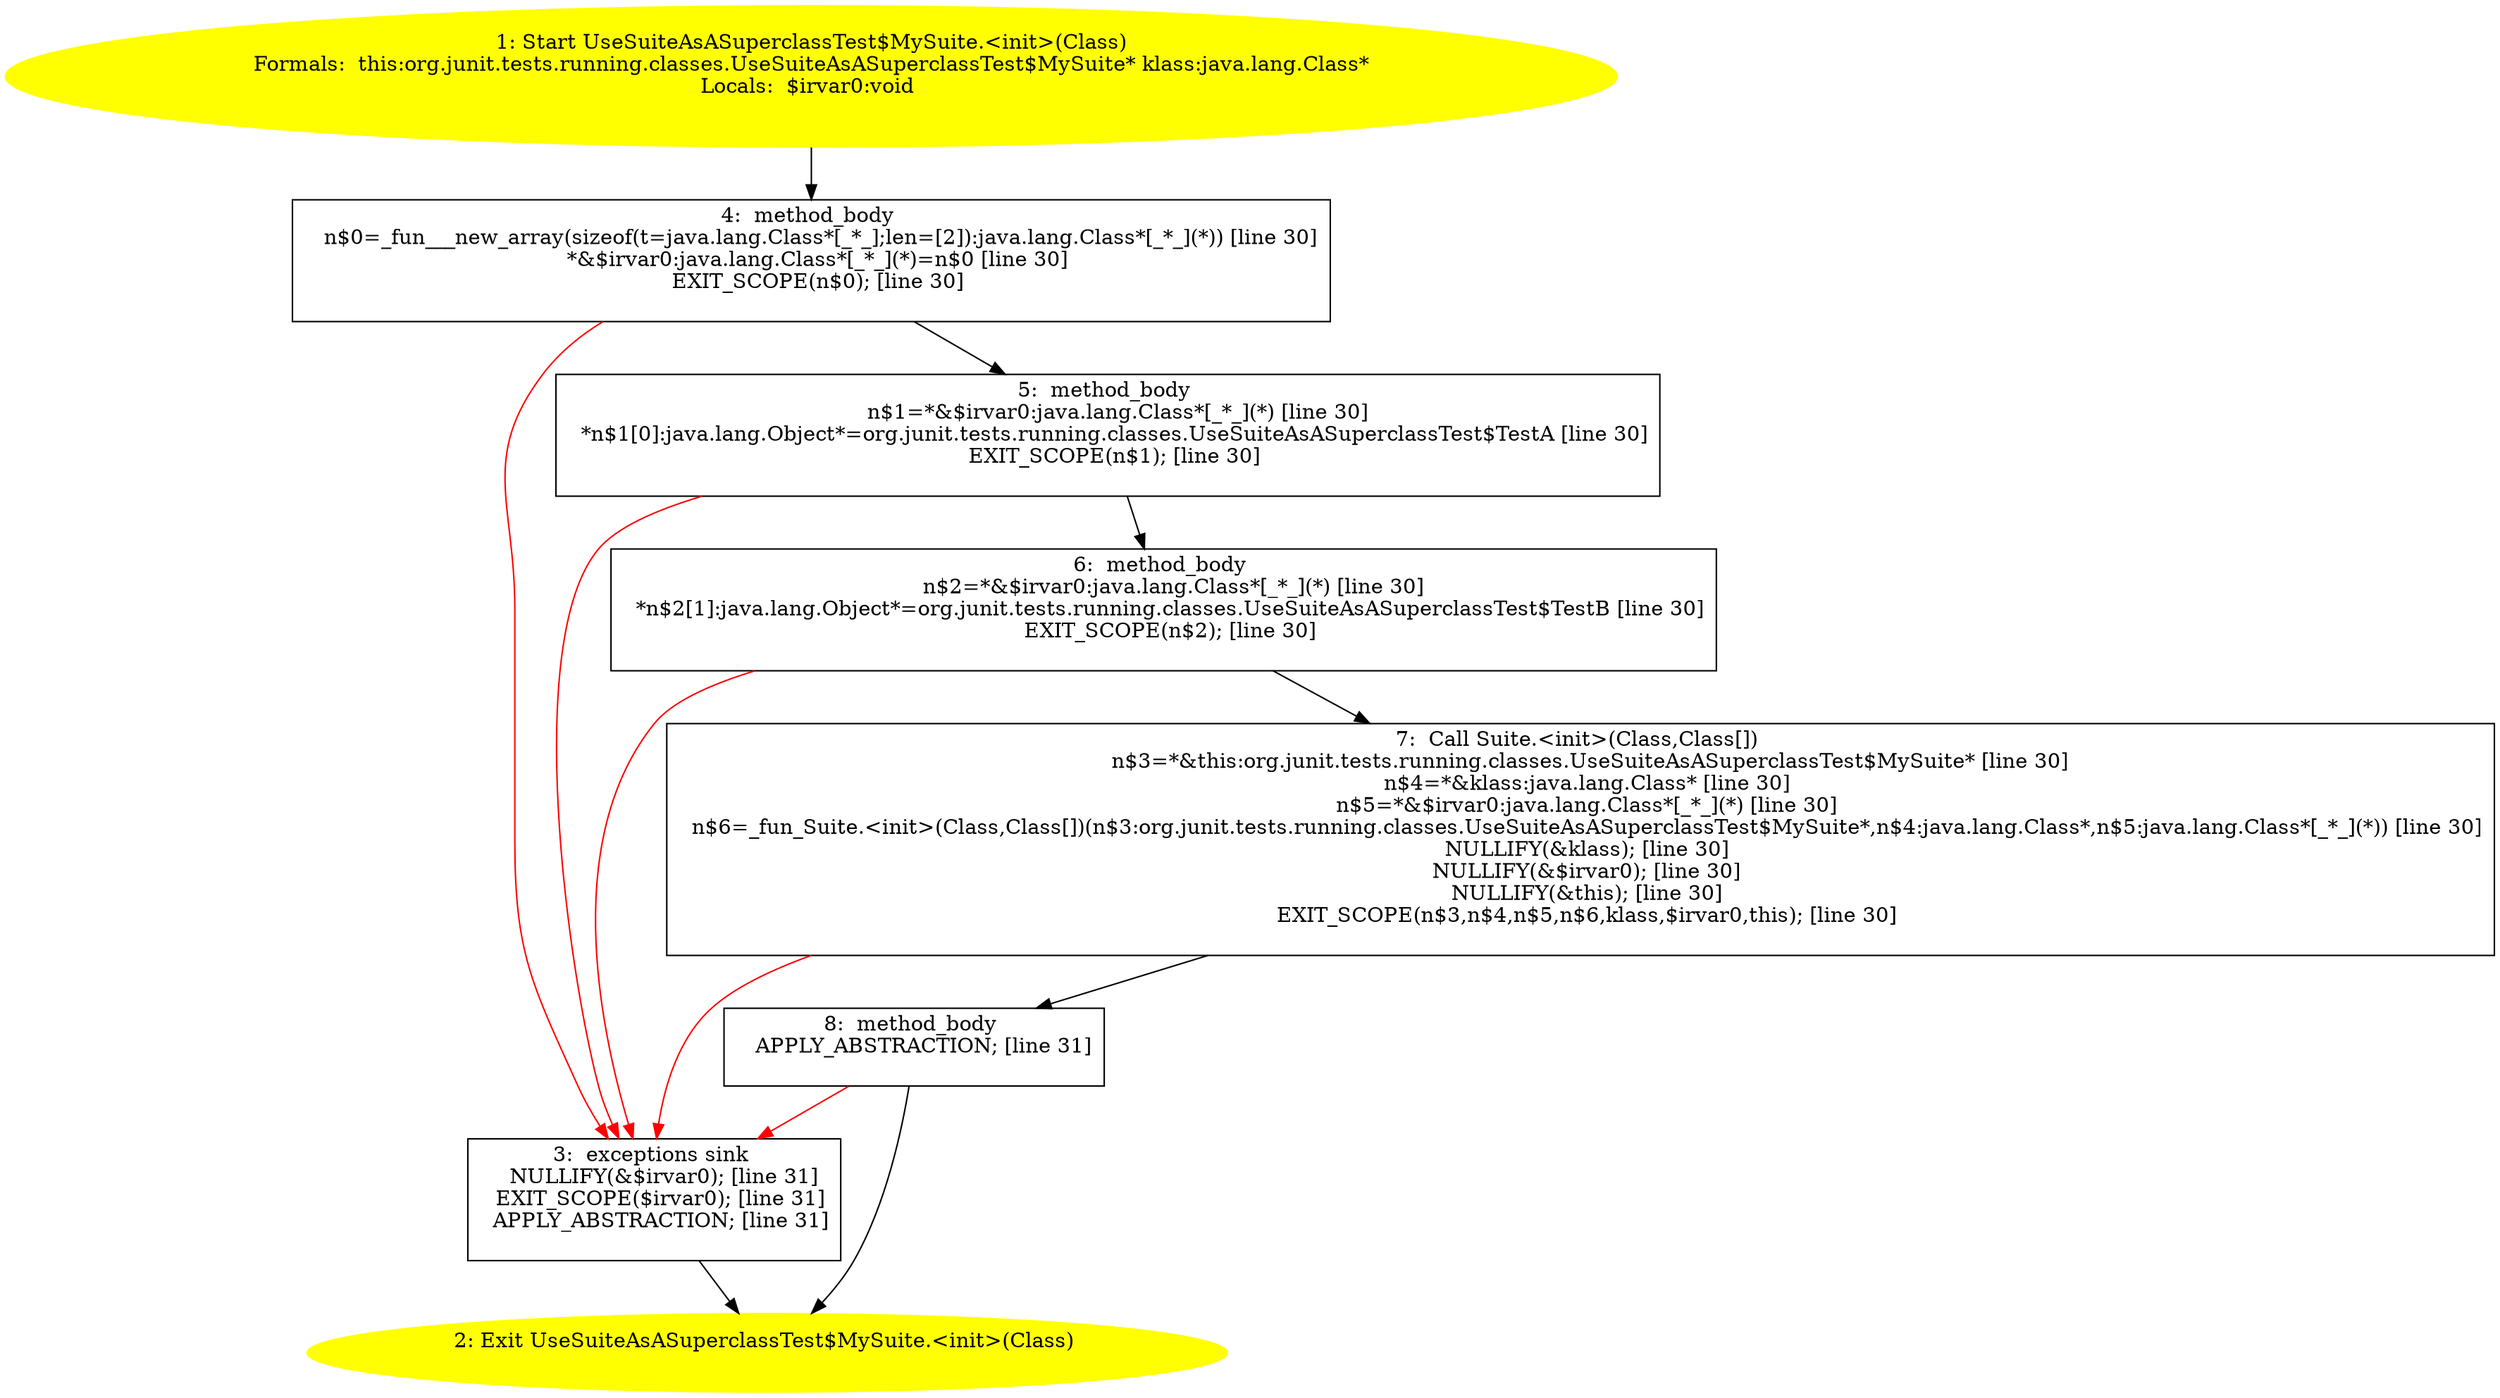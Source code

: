/* @generated */
digraph cfg {
"org.junit.tests.running.classes.UseSuiteAsASuperclassTest$MySuite.<init>(java.lang.Class).23c6a8ca57c48cadbfb4e49c0317acb4_1" [label="1: Start UseSuiteAsASuperclassTest$MySuite.<init>(Class)\nFormals:  this:org.junit.tests.running.classes.UseSuiteAsASuperclassTest$MySuite* klass:java.lang.Class*\nLocals:  $irvar0:void \n  " color=yellow style=filled]
	

	 "org.junit.tests.running.classes.UseSuiteAsASuperclassTest$MySuite.<init>(java.lang.Class).23c6a8ca57c48cadbfb4e49c0317acb4_1" -> "org.junit.tests.running.classes.UseSuiteAsASuperclassTest$MySuite.<init>(java.lang.Class).23c6a8ca57c48cadbfb4e49c0317acb4_4" ;
"org.junit.tests.running.classes.UseSuiteAsASuperclassTest$MySuite.<init>(java.lang.Class).23c6a8ca57c48cadbfb4e49c0317acb4_2" [label="2: Exit UseSuiteAsASuperclassTest$MySuite.<init>(Class) \n  " color=yellow style=filled]
	

"org.junit.tests.running.classes.UseSuiteAsASuperclassTest$MySuite.<init>(java.lang.Class).23c6a8ca57c48cadbfb4e49c0317acb4_3" [label="3:  exceptions sink \n   NULLIFY(&$irvar0); [line 31]\n  EXIT_SCOPE($irvar0); [line 31]\n  APPLY_ABSTRACTION; [line 31]\n " shape="box"]
	

	 "org.junit.tests.running.classes.UseSuiteAsASuperclassTest$MySuite.<init>(java.lang.Class).23c6a8ca57c48cadbfb4e49c0317acb4_3" -> "org.junit.tests.running.classes.UseSuiteAsASuperclassTest$MySuite.<init>(java.lang.Class).23c6a8ca57c48cadbfb4e49c0317acb4_2" ;
"org.junit.tests.running.classes.UseSuiteAsASuperclassTest$MySuite.<init>(java.lang.Class).23c6a8ca57c48cadbfb4e49c0317acb4_4" [label="4:  method_body \n   n$0=_fun___new_array(sizeof(t=java.lang.Class*[_*_];len=[2]):java.lang.Class*[_*_](*)) [line 30]\n  *&$irvar0:java.lang.Class*[_*_](*)=n$0 [line 30]\n  EXIT_SCOPE(n$0); [line 30]\n " shape="box"]
	

	 "org.junit.tests.running.classes.UseSuiteAsASuperclassTest$MySuite.<init>(java.lang.Class).23c6a8ca57c48cadbfb4e49c0317acb4_4" -> "org.junit.tests.running.classes.UseSuiteAsASuperclassTest$MySuite.<init>(java.lang.Class).23c6a8ca57c48cadbfb4e49c0317acb4_5" ;
	 "org.junit.tests.running.classes.UseSuiteAsASuperclassTest$MySuite.<init>(java.lang.Class).23c6a8ca57c48cadbfb4e49c0317acb4_4" -> "org.junit.tests.running.classes.UseSuiteAsASuperclassTest$MySuite.<init>(java.lang.Class).23c6a8ca57c48cadbfb4e49c0317acb4_3" [color="red" ];
"org.junit.tests.running.classes.UseSuiteAsASuperclassTest$MySuite.<init>(java.lang.Class).23c6a8ca57c48cadbfb4e49c0317acb4_5" [label="5:  method_body \n   n$1=*&$irvar0:java.lang.Class*[_*_](*) [line 30]\n  *n$1[0]:java.lang.Object*=org.junit.tests.running.classes.UseSuiteAsASuperclassTest$TestA [line 30]\n  EXIT_SCOPE(n$1); [line 30]\n " shape="box"]
	

	 "org.junit.tests.running.classes.UseSuiteAsASuperclassTest$MySuite.<init>(java.lang.Class).23c6a8ca57c48cadbfb4e49c0317acb4_5" -> "org.junit.tests.running.classes.UseSuiteAsASuperclassTest$MySuite.<init>(java.lang.Class).23c6a8ca57c48cadbfb4e49c0317acb4_6" ;
	 "org.junit.tests.running.classes.UseSuiteAsASuperclassTest$MySuite.<init>(java.lang.Class).23c6a8ca57c48cadbfb4e49c0317acb4_5" -> "org.junit.tests.running.classes.UseSuiteAsASuperclassTest$MySuite.<init>(java.lang.Class).23c6a8ca57c48cadbfb4e49c0317acb4_3" [color="red" ];
"org.junit.tests.running.classes.UseSuiteAsASuperclassTest$MySuite.<init>(java.lang.Class).23c6a8ca57c48cadbfb4e49c0317acb4_6" [label="6:  method_body \n   n$2=*&$irvar0:java.lang.Class*[_*_](*) [line 30]\n  *n$2[1]:java.lang.Object*=org.junit.tests.running.classes.UseSuiteAsASuperclassTest$TestB [line 30]\n  EXIT_SCOPE(n$2); [line 30]\n " shape="box"]
	

	 "org.junit.tests.running.classes.UseSuiteAsASuperclassTest$MySuite.<init>(java.lang.Class).23c6a8ca57c48cadbfb4e49c0317acb4_6" -> "org.junit.tests.running.classes.UseSuiteAsASuperclassTest$MySuite.<init>(java.lang.Class).23c6a8ca57c48cadbfb4e49c0317acb4_7" ;
	 "org.junit.tests.running.classes.UseSuiteAsASuperclassTest$MySuite.<init>(java.lang.Class).23c6a8ca57c48cadbfb4e49c0317acb4_6" -> "org.junit.tests.running.classes.UseSuiteAsASuperclassTest$MySuite.<init>(java.lang.Class).23c6a8ca57c48cadbfb4e49c0317acb4_3" [color="red" ];
"org.junit.tests.running.classes.UseSuiteAsASuperclassTest$MySuite.<init>(java.lang.Class).23c6a8ca57c48cadbfb4e49c0317acb4_7" [label="7:  Call Suite.<init>(Class,Class[]) \n   n$3=*&this:org.junit.tests.running.classes.UseSuiteAsASuperclassTest$MySuite* [line 30]\n  n$4=*&klass:java.lang.Class* [line 30]\n  n$5=*&$irvar0:java.lang.Class*[_*_](*) [line 30]\n  n$6=_fun_Suite.<init>(Class,Class[])(n$3:org.junit.tests.running.classes.UseSuiteAsASuperclassTest$MySuite*,n$4:java.lang.Class*,n$5:java.lang.Class*[_*_](*)) [line 30]\n  NULLIFY(&klass); [line 30]\n  NULLIFY(&$irvar0); [line 30]\n  NULLIFY(&this); [line 30]\n  EXIT_SCOPE(n$3,n$4,n$5,n$6,klass,$irvar0,this); [line 30]\n " shape="box"]
	

	 "org.junit.tests.running.classes.UseSuiteAsASuperclassTest$MySuite.<init>(java.lang.Class).23c6a8ca57c48cadbfb4e49c0317acb4_7" -> "org.junit.tests.running.classes.UseSuiteAsASuperclassTest$MySuite.<init>(java.lang.Class).23c6a8ca57c48cadbfb4e49c0317acb4_8" ;
	 "org.junit.tests.running.classes.UseSuiteAsASuperclassTest$MySuite.<init>(java.lang.Class).23c6a8ca57c48cadbfb4e49c0317acb4_7" -> "org.junit.tests.running.classes.UseSuiteAsASuperclassTest$MySuite.<init>(java.lang.Class).23c6a8ca57c48cadbfb4e49c0317acb4_3" [color="red" ];
"org.junit.tests.running.classes.UseSuiteAsASuperclassTest$MySuite.<init>(java.lang.Class).23c6a8ca57c48cadbfb4e49c0317acb4_8" [label="8:  method_body \n   APPLY_ABSTRACTION; [line 31]\n " shape="box"]
	

	 "org.junit.tests.running.classes.UseSuiteAsASuperclassTest$MySuite.<init>(java.lang.Class).23c6a8ca57c48cadbfb4e49c0317acb4_8" -> "org.junit.tests.running.classes.UseSuiteAsASuperclassTest$MySuite.<init>(java.lang.Class).23c6a8ca57c48cadbfb4e49c0317acb4_2" ;
	 "org.junit.tests.running.classes.UseSuiteAsASuperclassTest$MySuite.<init>(java.lang.Class).23c6a8ca57c48cadbfb4e49c0317acb4_8" -> "org.junit.tests.running.classes.UseSuiteAsASuperclassTest$MySuite.<init>(java.lang.Class).23c6a8ca57c48cadbfb4e49c0317acb4_3" [color="red" ];
}
